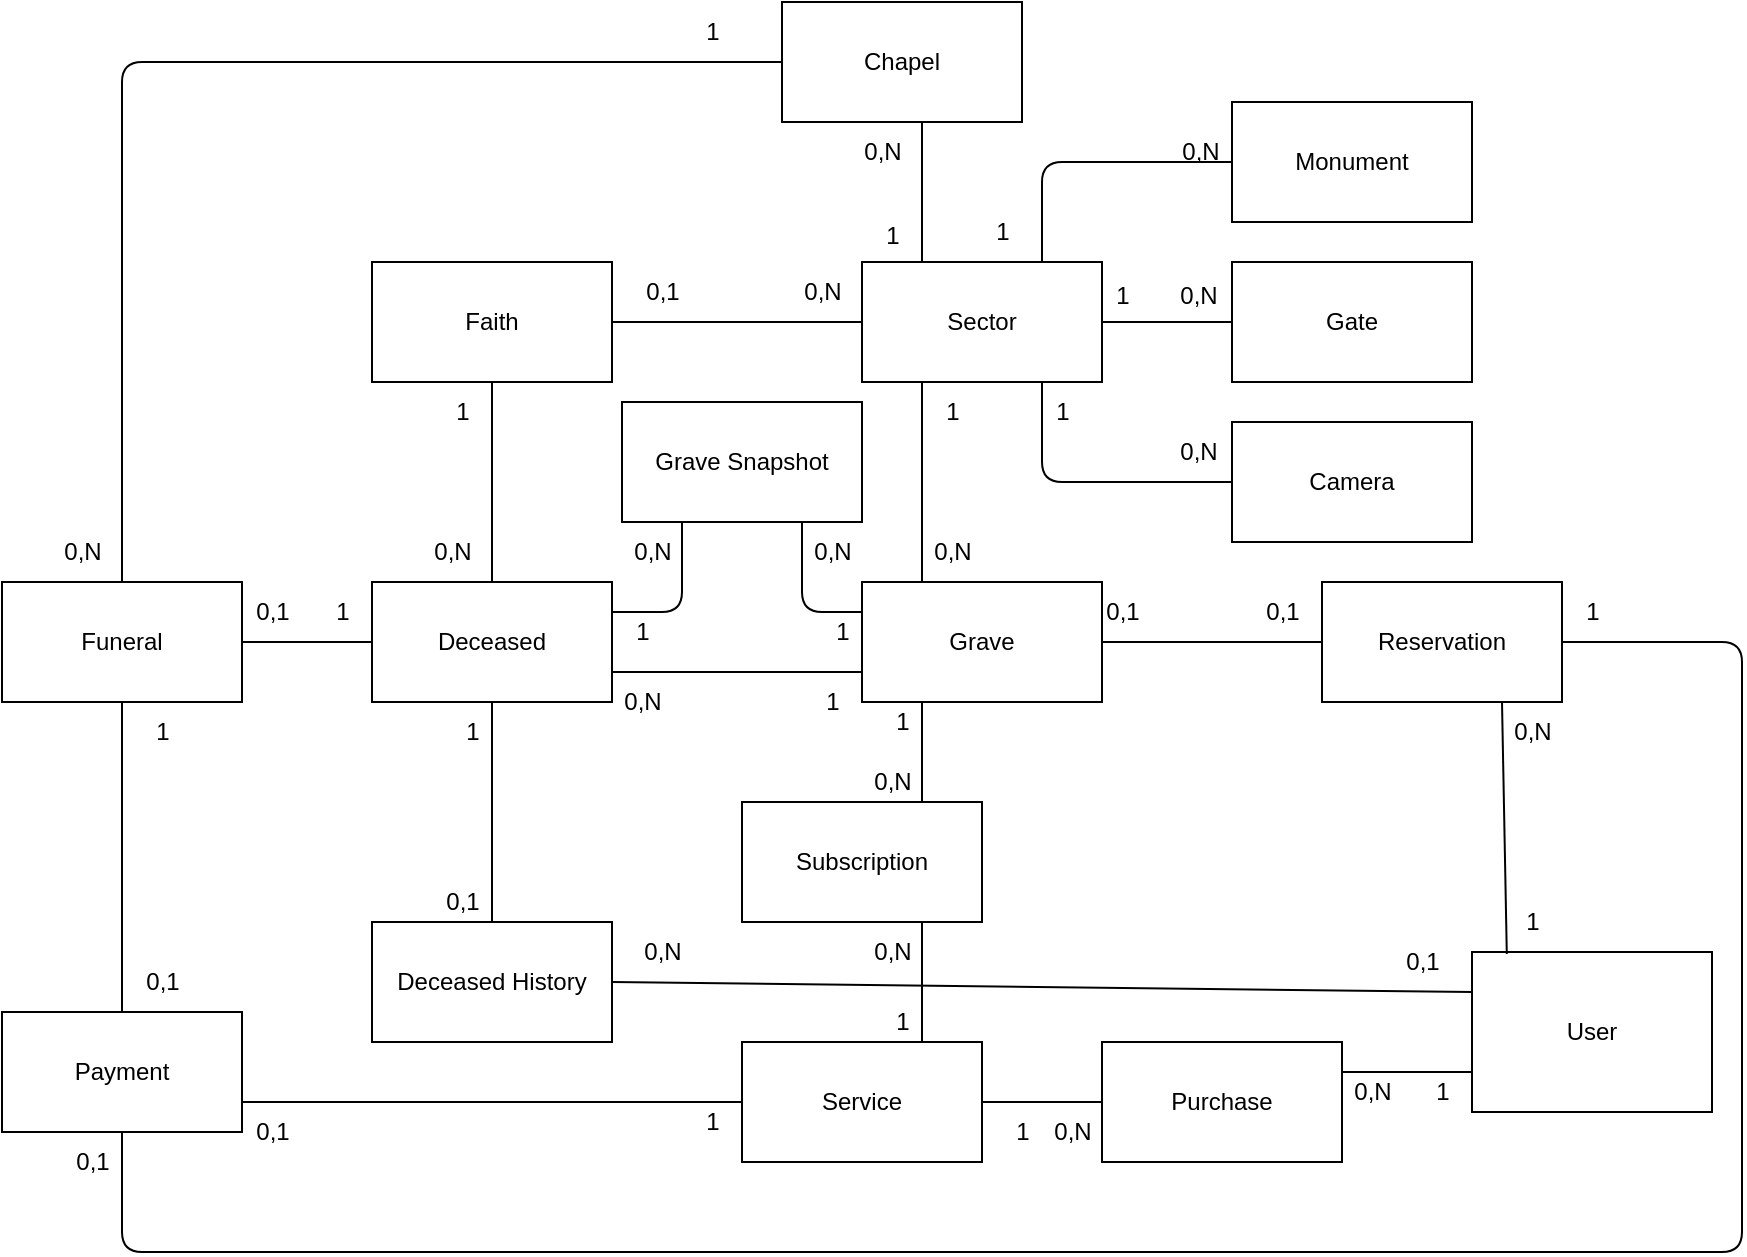 <mxfile>
    <diagram id="naYVEwry24B-qaFGquRL" name="Page-1">
        <mxGraphModel dx="1611" dy="954" grid="1" gridSize="10" guides="1" tooltips="1" connect="1" arrows="1" fold="1" page="1" pageScale="1" pageWidth="1100" pageHeight="850" math="0" shadow="0">
            <root>
                <mxCell id="0"/>
                <mxCell id="1" parent="0"/>
                <mxCell id="98" style="edgeStyle=none;html=1;exitX=0.5;exitY=0;exitDx=0;exitDy=0;entryX=0.5;entryY=1;entryDx=0;entryDy=0;strokeColor=default;endArrow=none;endFill=0;startArrow=none;" parent="1" source="99" target="48" edge="1">
                    <mxGeometry relative="1" as="geometry"/>
                </mxCell>
                <mxCell id="105" style="edgeStyle=none;html=1;entryX=1;entryY=0.5;entryDx=0;entryDy=0;endArrow=none;endFill=0;exitX=0;exitY=0.25;exitDx=0;exitDy=0;" parent="1" source="9" target="63" edge="1">
                    <mxGeometry relative="1" as="geometry">
                        <mxPoint x="770" y="593" as="sourcePoint"/>
                    </mxGeometry>
                </mxCell>
                <mxCell id="114" style="edgeStyle=none;html=1;exitX=0;exitY=0.75;exitDx=0;exitDy=0;entryX=1;entryY=0.25;entryDx=0;entryDy=0;endArrow=none;endFill=0;" edge="1" parent="1" source="9" target="109">
                    <mxGeometry relative="1" as="geometry"/>
                </mxCell>
                <mxCell id="9" value="User" style="whiteSpace=wrap;html=1;" parent="1" vertex="1">
                    <mxGeometry x="865" y="570" width="120" height="80" as="geometry"/>
                </mxCell>
                <mxCell id="13" style="edgeStyle=none;html=1;entryX=1;entryY=0.75;entryDx=0;entryDy=0;strokeColor=default;endArrow=none;endFill=0;exitX=0;exitY=0.75;exitDx=0;exitDy=0;" parent="1" source="11" target="12" edge="1">
                    <mxGeometry relative="1" as="geometry">
                        <Array as="points"/>
                    </mxGeometry>
                </mxCell>
                <mxCell id="131" style="edgeStyle=none;html=1;exitX=0;exitY=0.25;exitDx=0;exitDy=0;entryX=0.75;entryY=1;entryDx=0;entryDy=0;endArrow=none;endFill=0;" edge="1" parent="1" source="11" target="130">
                    <mxGeometry relative="1" as="geometry">
                        <Array as="points">
                            <mxPoint x="530" y="400"/>
                        </Array>
                    </mxGeometry>
                </mxCell>
                <mxCell id="11" value="Grave" style="whiteSpace=wrap;html=1;" parent="1" vertex="1">
                    <mxGeometry x="560" y="385" width="120" height="60" as="geometry"/>
                </mxCell>
                <mxCell id="50" style="edgeStyle=none;html=1;exitX=0.5;exitY=0;exitDx=0;exitDy=0;entryX=0.5;entryY=1;entryDx=0;entryDy=0;strokeColor=default;endArrow=none;endFill=0;" parent="1" source="12" target="35" edge="1">
                    <mxGeometry relative="1" as="geometry"/>
                </mxCell>
                <mxCell id="132" style="edgeStyle=none;html=1;exitX=1;exitY=0.25;exitDx=0;exitDy=0;entryX=0.25;entryY=1;entryDx=0;entryDy=0;endArrow=none;endFill=0;" edge="1" parent="1" source="12" target="130">
                    <mxGeometry relative="1" as="geometry">
                        <Array as="points">
                            <mxPoint x="470" y="400"/>
                        </Array>
                    </mxGeometry>
                </mxCell>
                <mxCell id="12" value="Deceased" style="whiteSpace=wrap;html=1;" parent="1" vertex="1">
                    <mxGeometry x="315" y="385" width="120" height="60" as="geometry"/>
                </mxCell>
                <mxCell id="14" value="1" style="text;html=1;align=center;verticalAlign=middle;resizable=0;points=[];autosize=1;strokeColor=none;fillColor=none;" parent="1" vertex="1">
                    <mxGeometry x="530" y="430" width="30" height="30" as="geometry"/>
                </mxCell>
                <mxCell id="15" value="0,N" style="text;html=1;align=center;verticalAlign=middle;resizable=0;points=[];autosize=1;strokeColor=none;fillColor=none;" parent="1" vertex="1">
                    <mxGeometry x="430" y="430" width="40" height="30" as="geometry"/>
                </mxCell>
                <mxCell id="68" style="edgeStyle=none;html=1;exitX=1;exitY=0.5;exitDx=0;exitDy=0;entryX=0;entryY=0.5;entryDx=0;entryDy=0;strokeColor=default;endArrow=none;endFill=0;" parent="1" source="16" target="67" edge="1">
                    <mxGeometry relative="1" as="geometry"/>
                </mxCell>
                <mxCell id="77" style="edgeStyle=none;html=1;exitX=0.75;exitY=0;exitDx=0;exitDy=0;entryX=0;entryY=0.5;entryDx=0;entryDy=0;strokeColor=default;endArrow=none;endFill=0;" parent="1" source="16" target="74" edge="1">
                    <mxGeometry relative="1" as="geometry">
                        <Array as="points">
                            <mxPoint x="650" y="175"/>
                        </Array>
                    </mxGeometry>
                </mxCell>
                <mxCell id="90" style="edgeStyle=none;html=1;exitX=0.25;exitY=1;exitDx=0;exitDy=0;entryX=0.25;entryY=0;entryDx=0;entryDy=0;strokeColor=default;endArrow=none;endFill=0;" parent="1" source="16" target="11" edge="1">
                    <mxGeometry relative="1" as="geometry"/>
                </mxCell>
                <mxCell id="92" style="edgeStyle=none;html=1;exitX=0.75;exitY=1;exitDx=0;exitDy=0;entryX=0;entryY=0.5;entryDx=0;entryDy=0;strokeColor=default;endArrow=none;endFill=0;" parent="1" source="16" target="88" edge="1">
                    <mxGeometry relative="1" as="geometry">
                        <Array as="points">
                            <mxPoint x="650" y="335"/>
                        </Array>
                    </mxGeometry>
                </mxCell>
                <mxCell id="16" value="Sector" style="whiteSpace=wrap;html=1;" parent="1" vertex="1">
                    <mxGeometry x="560" y="225" width="120" height="60" as="geometry"/>
                </mxCell>
                <mxCell id="20" value="0,N" style="text;html=1;align=center;verticalAlign=middle;resizable=0;points=[];autosize=1;strokeColor=none;fillColor=none;" parent="1" vertex="1">
                    <mxGeometry x="585" y="355" width="40" height="30" as="geometry"/>
                </mxCell>
                <mxCell id="21" value="1" style="text;html=1;align=center;verticalAlign=middle;resizable=0;points=[];autosize=1;strokeColor=none;fillColor=none;" parent="1" vertex="1">
                    <mxGeometry x="590" y="285" width="30" height="30" as="geometry"/>
                </mxCell>
                <mxCell id="122" style="edgeStyle=none;html=1;exitX=0.75;exitY=0;exitDx=0;exitDy=0;entryX=0.75;entryY=1;entryDx=0;entryDy=0;endArrow=none;endFill=0;" edge="1" parent="1" source="22" target="108">
                    <mxGeometry relative="1" as="geometry"/>
                </mxCell>
                <mxCell id="22" value="Service" style="whiteSpace=wrap;html=1;" parent="1" vertex="1">
                    <mxGeometry x="500" y="615" width="120" height="60" as="geometry"/>
                </mxCell>
                <mxCell id="45" style="edgeStyle=none;html=1;exitX=1;exitY=0.75;exitDx=0;exitDy=0;entryX=0;entryY=0.5;entryDx=0;entryDy=0;strokeColor=default;endArrow=none;endFill=0;" parent="1" source="28" target="22" edge="1">
                    <mxGeometry relative="1" as="geometry"/>
                </mxCell>
                <mxCell id="46" style="edgeStyle=none;html=1;exitX=0.5;exitY=0;exitDx=0;exitDy=0;entryX=0.5;entryY=1;entryDx=0;entryDy=0;strokeColor=default;endArrow=none;endFill=0;" parent="1" source="28" target="31" edge="1">
                    <mxGeometry relative="1" as="geometry"/>
                </mxCell>
                <mxCell id="28" value="Payment" style="whiteSpace=wrap;html=1;" parent="1" vertex="1">
                    <mxGeometry x="130" y="600" width="120" height="60" as="geometry"/>
                </mxCell>
                <mxCell id="47" style="edgeStyle=none;html=1;exitX=1;exitY=0.5;exitDx=0;exitDy=0;entryX=0;entryY=0.5;entryDx=0;entryDy=0;strokeColor=default;endArrow=none;endFill=0;" parent="1" source="31" target="12" edge="1">
                    <mxGeometry relative="1" as="geometry"/>
                </mxCell>
                <mxCell id="31" value="Funeral" style="whiteSpace=wrap;html=1;" parent="1" vertex="1">
                    <mxGeometry x="130" y="385" width="120" height="60" as="geometry"/>
                </mxCell>
                <mxCell id="53" style="edgeStyle=none;html=1;exitX=1;exitY=0.5;exitDx=0;exitDy=0;entryX=0;entryY=0.5;entryDx=0;entryDy=0;strokeColor=default;endArrow=none;endFill=0;" parent="1" source="35" target="16" edge="1">
                    <mxGeometry relative="1" as="geometry"/>
                </mxCell>
                <mxCell id="35" value="Faith" style="whiteSpace=wrap;html=1;" parent="1" vertex="1">
                    <mxGeometry x="315" y="225" width="120" height="60" as="geometry"/>
                </mxCell>
                <mxCell id="38" value="0,1" style="text;html=1;align=center;verticalAlign=middle;resizable=0;points=[];autosize=1;strokeColor=none;fillColor=none;" parent="1" vertex="1">
                    <mxGeometry x="440" y="225" width="40" height="30" as="geometry"/>
                </mxCell>
                <mxCell id="39" value="0,N" style="text;html=1;align=center;verticalAlign=middle;resizable=0;points=[];autosize=1;strokeColor=none;fillColor=none;" parent="1" vertex="1">
                    <mxGeometry x="520" y="225" width="40" height="30" as="geometry"/>
                </mxCell>
                <mxCell id="40" style="edgeStyle=none;html=1;exitX=0;exitY=0;exitDx=0;exitDy=0;entryX=0;entryY=0.25;entryDx=0;entryDy=0;strokeColor=default;endArrow=none;endFill=0;" parent="1" source="31" target="31" edge="1">
                    <mxGeometry relative="1" as="geometry"/>
                </mxCell>
                <mxCell id="42" value="1" style="text;html=1;align=center;verticalAlign=middle;resizable=0;points=[];autosize=1;strokeColor=none;fillColor=none;" parent="1" vertex="1">
                    <mxGeometry x="345" y="285" width="30" height="30" as="geometry"/>
                </mxCell>
                <mxCell id="43" value="0,N" style="text;html=1;align=center;verticalAlign=middle;resizable=0;points=[];autosize=1;strokeColor=none;fillColor=none;" parent="1" vertex="1">
                    <mxGeometry x="335" y="355" width="40" height="30" as="geometry"/>
                </mxCell>
                <mxCell id="55" style="edgeStyle=none;html=1;exitX=0;exitY=0.5;exitDx=0;exitDy=0;entryX=1;entryY=0.5;entryDx=0;entryDy=0;strokeColor=default;endArrow=none;endFill=0;" parent="1" source="48" target="11" edge="1">
                    <mxGeometry relative="1" as="geometry"/>
                </mxCell>
                <mxCell id="102" style="edgeStyle=none;html=1;exitX=1;exitY=0.5;exitDx=0;exitDy=0;entryX=0.5;entryY=1;entryDx=0;entryDy=0;strokeColor=default;endArrow=none;endFill=0;" parent="1" source="48" target="28" edge="1">
                    <mxGeometry relative="1" as="geometry">
                        <Array as="points">
                            <mxPoint x="1000" y="415"/>
                            <mxPoint x="1000" y="720"/>
                            <mxPoint x="190" y="720"/>
                        </Array>
                    </mxGeometry>
                </mxCell>
                <mxCell id="48" value="Reservation" style="whiteSpace=wrap;html=1;" parent="1" vertex="1">
                    <mxGeometry x="790" y="385" width="120" height="60" as="geometry"/>
                </mxCell>
                <mxCell id="56" value="0,1" style="text;html=1;align=center;verticalAlign=middle;resizable=0;points=[];autosize=1;strokeColor=none;fillColor=none;" parent="1" vertex="1">
                    <mxGeometry x="670" y="385" width="40" height="30" as="geometry"/>
                </mxCell>
                <mxCell id="57" value="0,1" style="text;html=1;align=center;verticalAlign=middle;resizable=0;points=[];autosize=1;strokeColor=none;fillColor=none;" parent="1" vertex="1">
                    <mxGeometry x="750" y="385" width="40" height="30" as="geometry"/>
                </mxCell>
                <mxCell id="71" style="edgeStyle=none;html=1;exitX=0;exitY=0.5;exitDx=0;exitDy=0;entryX=0.5;entryY=0;entryDx=0;entryDy=0;strokeColor=default;endArrow=none;endFill=0;" parent="1" source="58" target="31" edge="1">
                    <mxGeometry relative="1" as="geometry">
                        <Array as="points">
                            <mxPoint x="190" y="125"/>
                        </Array>
                    </mxGeometry>
                </mxCell>
                <mxCell id="76" style="edgeStyle=none;html=1;entryX=0.25;entryY=0;entryDx=0;entryDy=0;strokeColor=default;endArrow=none;endFill=0;" parent="1" target="16" edge="1">
                    <mxGeometry relative="1" as="geometry">
                        <mxPoint x="590" y="150" as="sourcePoint"/>
                    </mxGeometry>
                </mxCell>
                <mxCell id="58" value="Chapel" style="whiteSpace=wrap;html=1;" parent="1" vertex="1">
                    <mxGeometry x="520" y="95" width="120" height="60" as="geometry"/>
                </mxCell>
                <mxCell id="60" value="0,N" style="text;html=1;align=center;verticalAlign=middle;resizable=0;points=[];autosize=1;strokeColor=none;fillColor=none;" parent="1" vertex="1">
                    <mxGeometry x="550" y="155" width="40" height="30" as="geometry"/>
                </mxCell>
                <mxCell id="62" value="1" style="text;html=1;align=center;verticalAlign=middle;resizable=0;points=[];autosize=1;strokeColor=none;fillColor=none;" parent="1" vertex="1">
                    <mxGeometry x="560" y="197" width="30" height="30" as="geometry"/>
                </mxCell>
                <mxCell id="64" style="edgeStyle=none;html=1;exitX=0.5;exitY=0;exitDx=0;exitDy=0;entryX=0.5;entryY=1;entryDx=0;entryDy=0;strokeColor=default;endArrow=none;endFill=0;" parent="1" source="63" target="12" edge="1">
                    <mxGeometry relative="1" as="geometry"/>
                </mxCell>
                <mxCell id="63" value="Deceased History" style="whiteSpace=wrap;html=1;" parent="1" vertex="1">
                    <mxGeometry x="315" y="555" width="120" height="60" as="geometry"/>
                </mxCell>
                <mxCell id="65" value="0,1" style="text;html=1;align=center;verticalAlign=middle;resizable=0;points=[];autosize=1;strokeColor=none;fillColor=none;" parent="1" vertex="1">
                    <mxGeometry x="340" y="530" width="40" height="30" as="geometry"/>
                </mxCell>
                <mxCell id="66" value="1" style="text;html=1;align=center;verticalAlign=middle;resizable=0;points=[];autosize=1;strokeColor=none;fillColor=none;" parent="1" vertex="1">
                    <mxGeometry x="350" y="445" width="30" height="30" as="geometry"/>
                </mxCell>
                <mxCell id="67" value="Gate" style="whiteSpace=wrap;html=1;" parent="1" vertex="1">
                    <mxGeometry x="745" y="225" width="120" height="60" as="geometry"/>
                </mxCell>
                <mxCell id="69" value="0,N" style="text;html=1;align=center;verticalAlign=middle;resizable=0;points=[];autosize=1;strokeColor=none;fillColor=none;" parent="1" vertex="1">
                    <mxGeometry x="708" y="227" width="40" height="30" as="geometry"/>
                </mxCell>
                <mxCell id="70" value="1" style="text;html=1;align=center;verticalAlign=middle;resizable=0;points=[];autosize=1;strokeColor=none;fillColor=none;" parent="1" vertex="1">
                    <mxGeometry x="675" y="227" width="30" height="30" as="geometry"/>
                </mxCell>
                <mxCell id="72" value="1" style="text;html=1;align=center;verticalAlign=middle;resizable=0;points=[];autosize=1;strokeColor=none;fillColor=none;" parent="1" vertex="1">
                    <mxGeometry x="470" y="95" width="30" height="30" as="geometry"/>
                </mxCell>
                <mxCell id="73" value="0,N" style="text;html=1;align=center;verticalAlign=middle;resizable=0;points=[];autosize=1;strokeColor=none;fillColor=none;" parent="1" vertex="1">
                    <mxGeometry x="150" y="355" width="40" height="30" as="geometry"/>
                </mxCell>
                <mxCell id="74" value="Monument" style="whiteSpace=wrap;html=1;" parent="1" vertex="1">
                    <mxGeometry x="745" y="145" width="120" height="60" as="geometry"/>
                </mxCell>
                <mxCell id="78" value="1" style="text;html=1;align=center;verticalAlign=middle;resizable=0;points=[];autosize=1;strokeColor=none;fillColor=none;" parent="1" vertex="1">
                    <mxGeometry x="615" y="195" width="30" height="30" as="geometry"/>
                </mxCell>
                <mxCell id="79" value="0,N" style="text;html=1;align=center;verticalAlign=middle;resizable=0;points=[];autosize=1;strokeColor=none;fillColor=none;" parent="1" vertex="1">
                    <mxGeometry x="709" y="155" width="40" height="30" as="geometry"/>
                </mxCell>
                <mxCell id="81" value="1" style="text;html=1;align=center;verticalAlign=middle;resizable=0;points=[];autosize=1;strokeColor=none;fillColor=none;" parent="1" vertex="1">
                    <mxGeometry x="285" y="385" width="30" height="30" as="geometry"/>
                </mxCell>
                <mxCell id="83" value="0,1" style="text;html=1;align=center;verticalAlign=middle;resizable=0;points=[];autosize=1;strokeColor=none;fillColor=none;" parent="1" vertex="1">
                    <mxGeometry x="245" y="385" width="40" height="30" as="geometry"/>
                </mxCell>
                <mxCell id="84" value="0,1" style="text;html=1;align=center;verticalAlign=middle;resizable=0;points=[];autosize=1;strokeColor=none;fillColor=none;" parent="1" vertex="1">
                    <mxGeometry x="190" y="570" width="40" height="30" as="geometry"/>
                </mxCell>
                <mxCell id="85" value="1" style="text;html=1;align=center;verticalAlign=middle;resizable=0;points=[];autosize=1;strokeColor=none;fillColor=none;" parent="1" vertex="1">
                    <mxGeometry x="195" y="445" width="30" height="30" as="geometry"/>
                </mxCell>
                <mxCell id="86" value="0,1" style="text;html=1;align=center;verticalAlign=middle;resizable=0;points=[];autosize=1;strokeColor=none;fillColor=none;" parent="1" vertex="1">
                    <mxGeometry x="245" y="645" width="40" height="30" as="geometry"/>
                </mxCell>
                <mxCell id="87" value="1" style="text;html=1;align=center;verticalAlign=middle;resizable=0;points=[];autosize=1;strokeColor=none;fillColor=none;" parent="1" vertex="1">
                    <mxGeometry x="470" y="640" width="30" height="30" as="geometry"/>
                </mxCell>
                <mxCell id="88" value="Camera" style="whiteSpace=wrap;html=1;" parent="1" vertex="1">
                    <mxGeometry x="745" y="305" width="120" height="60" as="geometry"/>
                </mxCell>
                <mxCell id="93" value="1" style="text;html=1;align=center;verticalAlign=middle;resizable=0;points=[];autosize=1;strokeColor=none;fillColor=none;" parent="1" vertex="1">
                    <mxGeometry x="645" y="285" width="30" height="30" as="geometry"/>
                </mxCell>
                <mxCell id="94" value="0,N" style="text;html=1;align=center;verticalAlign=middle;resizable=0;points=[];autosize=1;strokeColor=none;fillColor=none;" parent="1" vertex="1">
                    <mxGeometry x="708" y="305" width="40" height="30" as="geometry"/>
                </mxCell>
                <mxCell id="100" value="1" style="text;html=1;align=center;verticalAlign=middle;resizable=0;points=[];autosize=1;strokeColor=none;fillColor=none;" parent="1" vertex="1">
                    <mxGeometry x="880" y="540" width="30" height="30" as="geometry"/>
                </mxCell>
                <mxCell id="103" value="1" style="text;html=1;align=center;verticalAlign=middle;resizable=0;points=[];autosize=1;strokeColor=none;fillColor=none;" parent="1" vertex="1">
                    <mxGeometry x="910" y="385" width="30" height="30" as="geometry"/>
                </mxCell>
                <mxCell id="104" value="0,1" style="text;html=1;align=center;verticalAlign=middle;resizable=0;points=[];autosize=1;strokeColor=none;fillColor=none;" parent="1" vertex="1">
                    <mxGeometry x="155" y="660" width="40" height="30" as="geometry"/>
                </mxCell>
                <mxCell id="106" value="0,N" style="text;html=1;align=center;verticalAlign=middle;resizable=0;points=[];autosize=1;strokeColor=none;fillColor=none;" parent="1" vertex="1">
                    <mxGeometry x="440" y="555" width="40" height="30" as="geometry"/>
                </mxCell>
                <mxCell id="107" value="0,1" style="text;html=1;align=center;verticalAlign=middle;resizable=0;points=[];autosize=1;strokeColor=none;fillColor=none;" parent="1" vertex="1">
                    <mxGeometry x="820" y="560" width="40" height="30" as="geometry"/>
                </mxCell>
                <mxCell id="125" style="edgeStyle=none;html=1;exitX=0.75;exitY=0;exitDx=0;exitDy=0;entryX=0.25;entryY=1;entryDx=0;entryDy=0;endArrow=none;endFill=0;" edge="1" parent="1" source="108" target="11">
                    <mxGeometry relative="1" as="geometry"/>
                </mxCell>
                <mxCell id="108" value="Subscription" style="whiteSpace=wrap;html=1;" vertex="1" parent="1">
                    <mxGeometry x="500" y="495" width="120" height="60" as="geometry"/>
                </mxCell>
                <mxCell id="115" style="edgeStyle=none;html=1;exitX=0;exitY=0.5;exitDx=0;exitDy=0;entryX=1;entryY=0.5;entryDx=0;entryDy=0;endArrow=none;endFill=0;" edge="1" parent="1" source="109" target="22">
                    <mxGeometry relative="1" as="geometry"/>
                </mxCell>
                <mxCell id="109" value="Purchase" style="whiteSpace=wrap;html=1;" vertex="1" parent="1">
                    <mxGeometry x="680" y="615" width="120" height="60" as="geometry"/>
                </mxCell>
                <mxCell id="110" value="" style="edgeStyle=none;html=1;strokeColor=default;endArrow=none;endFill=0;exitX=0.145;exitY=0.013;exitDx=0;exitDy=0;exitPerimeter=0;entryX=0.75;entryY=1;entryDx=0;entryDy=0;" edge="1" parent="1" source="9" target="48">
                    <mxGeometry relative="1" as="geometry">
                        <mxPoint x="880" y="510" as="sourcePoint"/>
                        <mxPoint x="880" y="450" as="targetPoint"/>
                    </mxGeometry>
                </mxCell>
                <mxCell id="99" value="0,N" style="text;html=1;align=center;verticalAlign=middle;resizable=0;points=[];autosize=1;strokeColor=none;fillColor=none;" parent="1" vertex="1">
                    <mxGeometry x="875" y="445" width="40" height="30" as="geometry"/>
                </mxCell>
                <mxCell id="116" value="1" style="text;html=1;align=center;verticalAlign=middle;resizable=0;points=[];autosize=1;strokeColor=none;fillColor=none;" vertex="1" parent="1">
                    <mxGeometry x="835" y="625" width="30" height="30" as="geometry"/>
                </mxCell>
                <mxCell id="117" value="0,N" style="text;html=1;align=center;verticalAlign=middle;resizable=0;points=[];autosize=1;strokeColor=none;fillColor=none;" vertex="1" parent="1">
                    <mxGeometry x="795" y="625" width="40" height="30" as="geometry"/>
                </mxCell>
                <mxCell id="118" value="1" style="text;html=1;align=center;verticalAlign=middle;resizable=0;points=[];autosize=1;strokeColor=none;fillColor=none;" vertex="1" parent="1">
                    <mxGeometry x="625" y="645" width="30" height="30" as="geometry"/>
                </mxCell>
                <mxCell id="119" value="0,N" style="text;html=1;align=center;verticalAlign=middle;resizable=0;points=[];autosize=1;strokeColor=none;fillColor=none;" vertex="1" parent="1">
                    <mxGeometry x="645" y="645" width="40" height="30" as="geometry"/>
                </mxCell>
                <mxCell id="126" value="1" style="text;html=1;align=center;verticalAlign=middle;resizable=0;points=[];autosize=1;strokeColor=none;fillColor=none;" vertex="1" parent="1">
                    <mxGeometry x="565" y="590" width="30" height="30" as="geometry"/>
                </mxCell>
                <mxCell id="127" value="0,N" style="text;html=1;align=center;verticalAlign=middle;resizable=0;points=[];autosize=1;strokeColor=none;fillColor=none;" vertex="1" parent="1">
                    <mxGeometry x="555" y="555" width="40" height="30" as="geometry"/>
                </mxCell>
                <mxCell id="128" value="1" style="text;html=1;align=center;verticalAlign=middle;resizable=0;points=[];autosize=1;strokeColor=none;fillColor=none;" vertex="1" parent="1">
                    <mxGeometry x="565" y="440" width="30" height="30" as="geometry"/>
                </mxCell>
                <mxCell id="129" value="0,N" style="text;html=1;align=center;verticalAlign=middle;resizable=0;points=[];autosize=1;strokeColor=none;fillColor=none;" vertex="1" parent="1">
                    <mxGeometry x="555" y="470" width="40" height="30" as="geometry"/>
                </mxCell>
                <mxCell id="130" value="Grave Snapshot" style="whiteSpace=wrap;html=1;" vertex="1" parent="1">
                    <mxGeometry x="440" y="295" width="120" height="60" as="geometry"/>
                </mxCell>
                <mxCell id="133" value="1" style="text;html=1;align=center;verticalAlign=middle;resizable=0;points=[];autosize=1;strokeColor=none;fillColor=none;" vertex="1" parent="1">
                    <mxGeometry x="435" y="395" width="30" height="30" as="geometry"/>
                </mxCell>
                <mxCell id="137" value="1" style="text;html=1;align=center;verticalAlign=middle;resizable=0;points=[];autosize=1;strokeColor=none;fillColor=none;" vertex="1" parent="1">
                    <mxGeometry x="535" y="395" width="30" height="30" as="geometry"/>
                </mxCell>
                <mxCell id="138" value="0,N" style="text;html=1;align=center;verticalAlign=middle;resizable=0;points=[];autosize=1;strokeColor=none;fillColor=none;" vertex="1" parent="1">
                    <mxGeometry x="435" y="355" width="40" height="30" as="geometry"/>
                </mxCell>
                <mxCell id="139" value="0,N" style="text;html=1;align=center;verticalAlign=middle;resizable=0;points=[];autosize=1;strokeColor=none;fillColor=none;" vertex="1" parent="1">
                    <mxGeometry x="525" y="355" width="40" height="30" as="geometry"/>
                </mxCell>
            </root>
        </mxGraphModel>
    </diagram>
</mxfile>